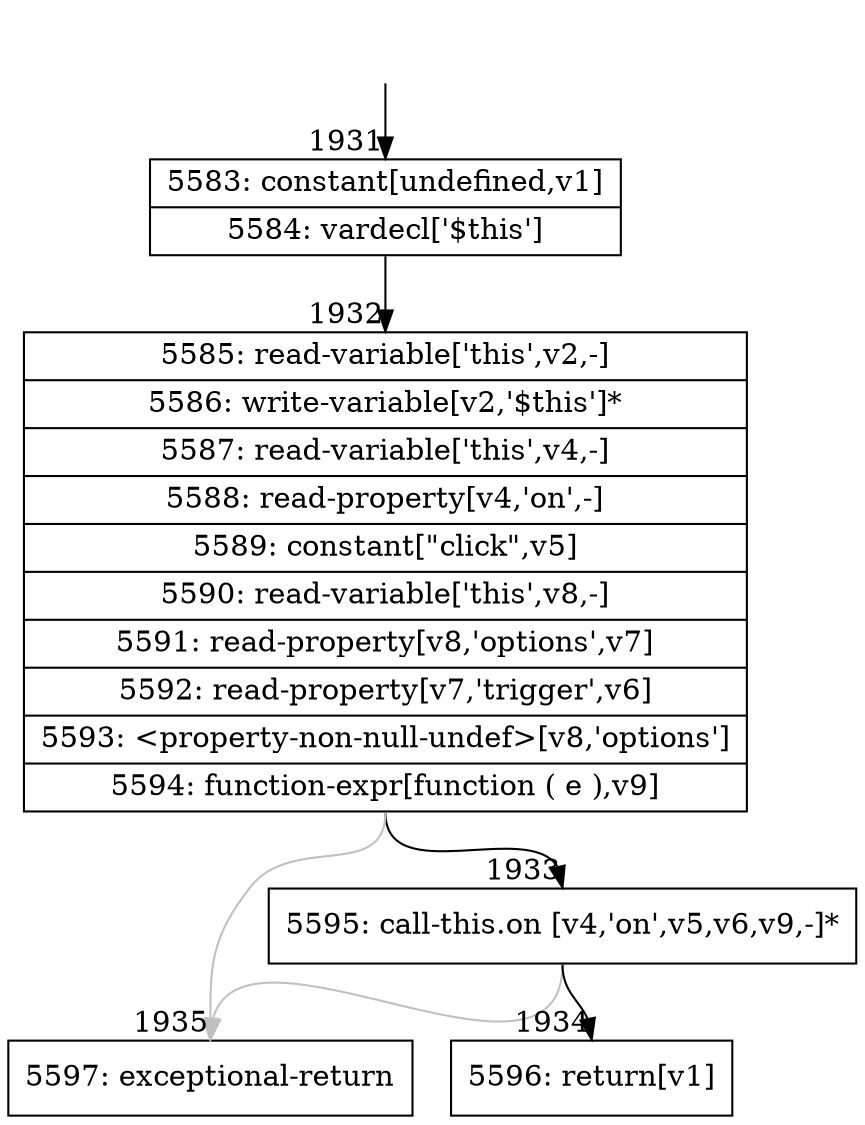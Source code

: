 digraph {
rankdir="TD"
BB_entry154[shape=none,label=""];
BB_entry154 -> BB1931 [tailport=s, headport=n, headlabel="    1931"]
BB1931 [shape=record label="{5583: constant[undefined,v1]|5584: vardecl['$this']}" ] 
BB1931 -> BB1932 [tailport=s, headport=n, headlabel="      1932"]
BB1932 [shape=record label="{5585: read-variable['this',v2,-]|5586: write-variable[v2,'$this']*|5587: read-variable['this',v4,-]|5588: read-property[v4,'on',-]|5589: constant[\"click\",v5]|5590: read-variable['this',v8,-]|5591: read-property[v8,'options',v7]|5592: read-property[v7,'trigger',v6]|5593: \<property-non-null-undef\>[v8,'options']|5594: function-expr[function ( e ),v9]}" ] 
BB1932 -> BB1933 [tailport=s, headport=n, headlabel="      1933"]
BB1932 -> BB1935 [tailport=s, headport=n, color=gray, headlabel="      1935"]
BB1933 [shape=record label="{5595: call-this.on [v4,'on',v5,v6,v9,-]*}" ] 
BB1933 -> BB1934 [tailport=s, headport=n, headlabel="      1934"]
BB1933 -> BB1935 [tailport=s, headport=n, color=gray]
BB1934 [shape=record label="{5596: return[v1]}" ] 
BB1935 [shape=record label="{5597: exceptional-return}" ] 
//#$~ 1473
}

